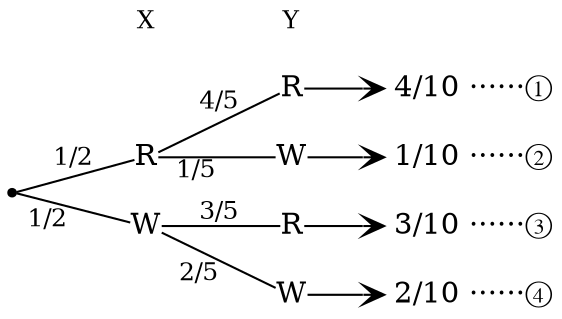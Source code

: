 digraph problem3 {
    rankdir = LR; // 左から右のレイアウトを指定

    // ダミーノード
    ""[shape=point];

    // ノードのスタイル設定
    node[shape=plain];

    // ノードの定義
    dummy [label=" "]
    Xlabel [label=<<font point-size="12" color="black">X</font>>]
    Ylabel [label=<<font point-size="12" color="black">Y</font>>]
    

    node1 [label="R"];
    node2 [label="W"];
    node3 [label="R"];
    node4 [label="W"];
    node5 [label="R"];
    node6 [label="W"];
    node7 [label=" 4/10 ······①"];
    node8 [label=" 1/10 ······②"];
    node9 [label=" 3/10 ······③"];
    node10 [label=" 2/10 ······④"];


    // エッジの定義（有向）
    "" -> node1 [label=<<font point-size="12" color="black">1/2</font>>, arrowhead=none];
    "" -> node2 [xlabel=<<font point-size="12" color="black">1/2</font>>, arrowhead=none];

    node1 -> node3 [label=<<font point-size="12" color="black">4/5</font>>, arrowhead=none];
    node1 -> node4 [xlabel=<<font point-size="12" color="black">1/5</font>>, arrowhead=none];

    node2 -> node5 [label=<<font point-size="12" color="black">3/5</font>>, arrowhead=none];
    node2 -> node6 [xlabel=<<font point-size="12" color="black">2/5</font>>, arrowhead=none];

    node3 -> node7 [arrowhead=vee];
    node4 -> node8 [arrowhead=vee];
    node5 -> node9 [arrowhead=vee];
    node6 -> node10 [arrowhead=vee];
    
    {rank=same; dummy; Xlabel; node1;}
    {rank=same; Ylabel; node3;}
}